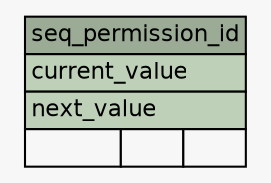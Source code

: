 // dot 2.38.0 on Linux 3.19.0-18-generic
// SchemaSpy rev 590
digraph "seq_permission_id" {
  graph [
    rankdir="RL"
    bgcolor="#f7f7f7"
    nodesep="0.18"
    ranksep="0.46"
    fontname="Helvetica"
    fontsize="11"
  ];
  node [
    fontname="Helvetica"
    fontsize="11"
    shape="plaintext"
  ];
  edge [
    arrowsize="0.8"
  ];
  "seq_permission_id" [
    label=<
    <TABLE BORDER="0" CELLBORDER="1" CELLSPACING="0" BGCOLOR="#ffffff">
      <TR><TD COLSPAN="3" BGCOLOR="#9bab96" ALIGN="CENTER">seq_permission_id</TD></TR>
      <TR><TD PORT="current_value" COLSPAN="3" BGCOLOR="#bed1b8" ALIGN="LEFT">current_value</TD></TR>
      <TR><TD PORT="next_value" COLSPAN="3" BGCOLOR="#bed1b8" ALIGN="LEFT">next_value</TD></TR>
      <TR><TD ALIGN="LEFT" BGCOLOR="#f7f7f7">  </TD><TD ALIGN="RIGHT" BGCOLOR="#f7f7f7">  </TD><TD ALIGN="RIGHT" BGCOLOR="#f7f7f7">  </TD></TR>
    </TABLE>>
    URL="tables/seq_permission_id.html"
    tooltip="seq_permission_id"
  ];
}
